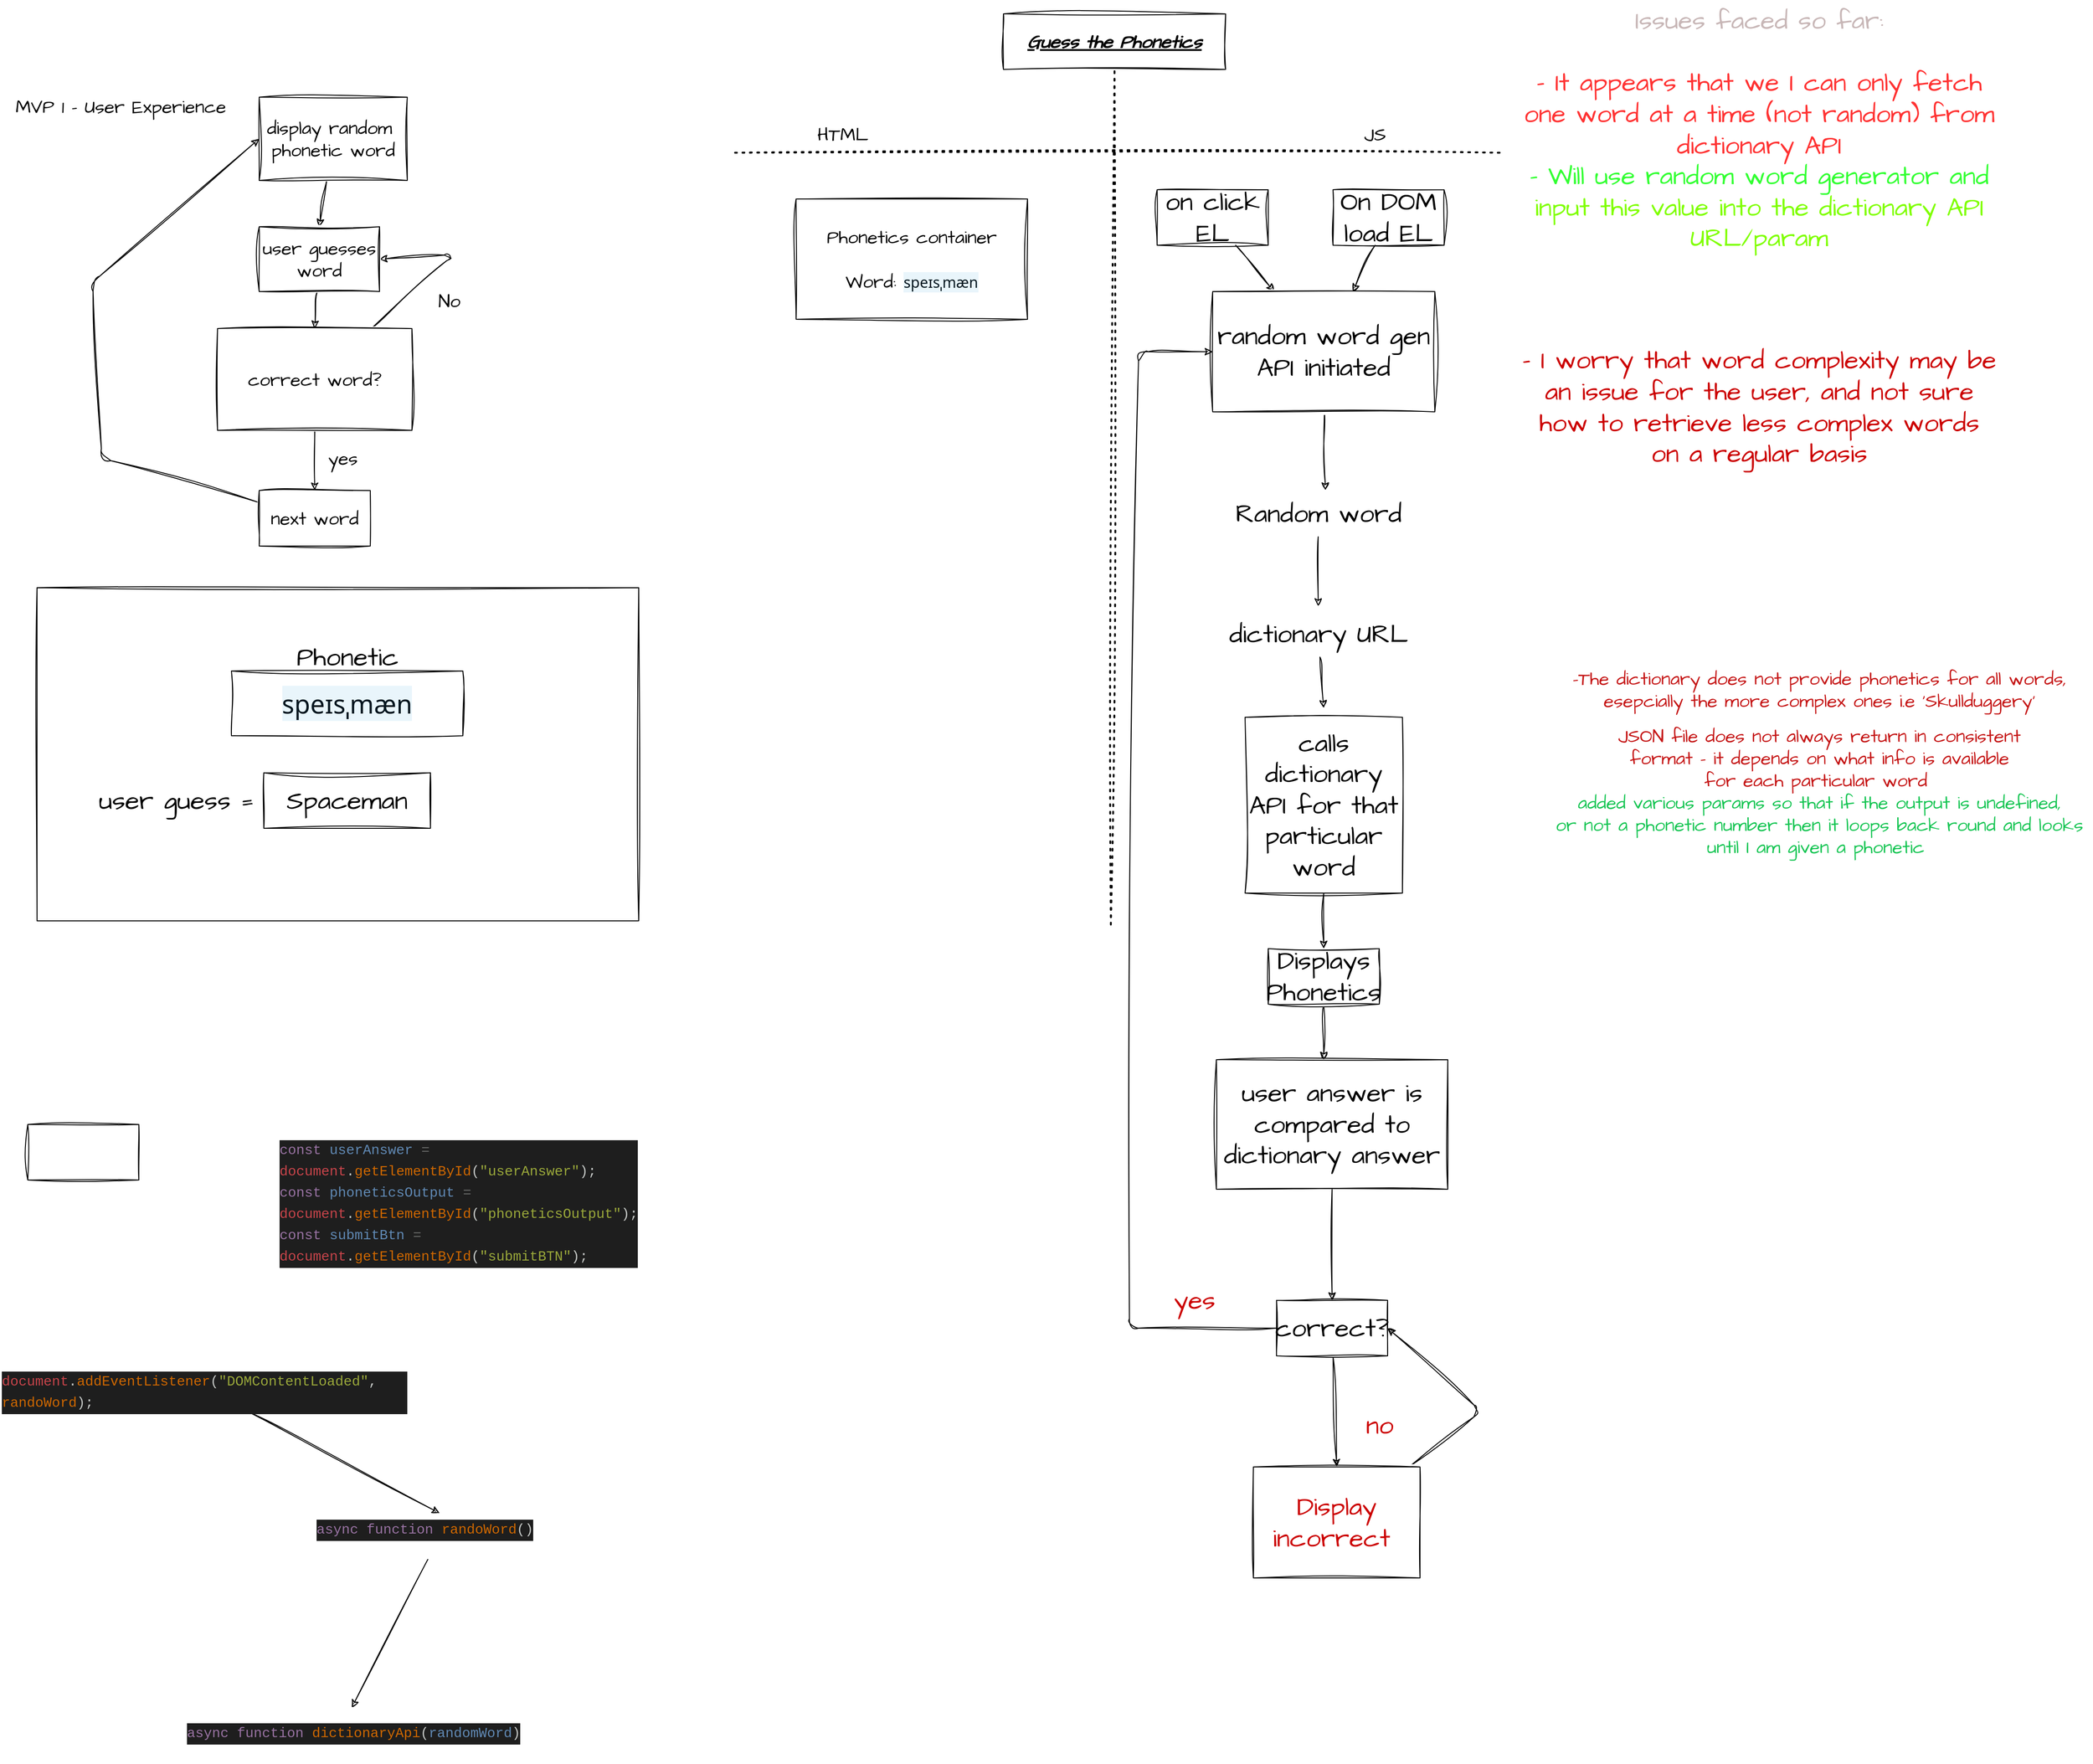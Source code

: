 <mxfile>
    <diagram id="frc9HJcpXRsw3Fn3oxXC" name="Page-1">
        <mxGraphModel dx="1957" dy="2213" grid="1" gridSize="10" guides="1" tooltips="1" connect="1" arrows="1" fold="1" page="1" pageScale="1" pageWidth="827" pageHeight="1169" math="0" shadow="0">
            <root>
                <mxCell id="0"/>
                <mxCell id="1" parent="0"/>
                <mxCell id="2" value="&lt;b&gt;&lt;i&gt;&lt;u&gt;Guess the Phonetics&lt;/u&gt;&lt;/i&gt;&lt;/b&gt;" style="whiteSpace=wrap;html=1;sketch=1;hachureGap=4;jiggle=2;curveFitting=1;fontFamily=Architects Daughter;fontSource=https%3A%2F%2Ffonts.googleapis.com%2Fcss%3Ffamily%3DArchitects%2BDaughter;fontSize=20;" parent="1" vertex="1">
                    <mxGeometry x="294" y="10" width="240" height="60" as="geometry"/>
                </mxCell>
                <mxCell id="5" value="" style="endArrow=none;dashed=1;html=1;dashPattern=1 3;strokeWidth=2;sketch=1;hachureGap=4;jiggle=2;curveFitting=1;fontFamily=Architects Daughter;fontSource=https%3A%2F%2Ffonts.googleapis.com%2Fcss%3Ffamily%3DArchitects%2BDaughter;fontSize=16;entryX=0.5;entryY=1;entryDx=0;entryDy=0;" parent="1" target="2" edge="1">
                    <mxGeometry width="50" height="50" relative="1" as="geometry">
                        <mxPoint x="410" y="994" as="sourcePoint"/>
                        <mxPoint x="380" y="340" as="targetPoint"/>
                    </mxGeometry>
                </mxCell>
                <mxCell id="6" value="HTML" style="text;html=1;align=center;verticalAlign=middle;resizable=0;points=[];autosize=1;strokeColor=none;fillColor=none;fontSize=20;fontFamily=Architects Daughter;sketch=1;hachureGap=4;jiggle=2;curveFitting=1;fontSource=https%3A%2F%2Ffonts.googleapis.com%2Fcss%3Ffamily%3DArchitects%2BDaughter;" parent="1" vertex="1">
                    <mxGeometry x="80" y="120" width="80" height="40" as="geometry"/>
                </mxCell>
                <mxCell id="7" value="JS" style="text;html=1;align=center;verticalAlign=middle;resizable=0;points=[];autosize=1;strokeColor=none;fillColor=none;fontSize=20;fontFamily=Architects Daughter;sketch=1;hachureGap=4;jiggle=2;curveFitting=1;fontSource=https%3A%2F%2Ffonts.googleapis.com%2Fcss%3Ffamily%3DArchitects%2BDaughter;" parent="1" vertex="1">
                    <mxGeometry x="670" y="120" width="50" height="40" as="geometry"/>
                </mxCell>
                <mxCell id="8" value="" style="endArrow=none;dashed=1;html=1;dashPattern=1 3;strokeWidth=2;sketch=1;hachureGap=4;jiggle=2;curveFitting=1;fontFamily=Architects Daughter;fontSource=https%3A%2F%2Ffonts.googleapis.com%2Fcss%3Ffamily%3DArchitects%2BDaughter;fontSize=16;" parent="1" edge="1">
                    <mxGeometry width="50" height="50" relative="1" as="geometry">
                        <mxPoint x="830" y="160" as="sourcePoint"/>
                        <mxPoint y="160" as="targetPoint"/>
                    </mxGeometry>
                </mxCell>
                <mxCell id="11" value="&lt;span style=&quot;&quot;&gt;Phonetics container&lt;br&gt;&lt;br&gt;Word:&amp;nbsp;&lt;/span&gt;&lt;span style=&quot;color: rgb(5, 22, 31); font-family: __Inter_8f9154, __Inter_Fallback_8f9154, ui-sans-serif, system-ui, -apple-system, &amp;quot;system-ui&amp;quot;, &amp;quot;Segoe UI&amp;quot;, Roboto, &amp;quot;Helvetica Neue&amp;quot;, Arial, &amp;quot;Noto Sans&amp;quot;, sans-serif, &amp;quot;Apple Color Emoji&amp;quot;, &amp;quot;Segoe UI Emoji&amp;quot;, &amp;quot;Segoe UI Symbol&amp;quot;, &amp;quot;Noto Color Emoji&amp;quot;; font-size: 16px; text-align: left; background-color: rgb(233, 245, 251);&quot;&gt;speɪsˌmæn&lt;/span&gt;&lt;span style=&quot;&quot;&gt;&lt;br&gt;&lt;/span&gt;" style="rounded=0;whiteSpace=wrap;html=1;sketch=1;hachureGap=4;jiggle=2;curveFitting=1;fontFamily=Architects Daughter;fontSource=https%3A%2F%2Ffonts.googleapis.com%2Fcss%3Ffamily%3DArchitects%2BDaughter;fontSize=20;" parent="1" vertex="1">
                    <mxGeometry x="70" y="210" width="250" height="130" as="geometry"/>
                </mxCell>
                <mxCell id="25" style="edgeStyle=none;sketch=1;hachureGap=4;jiggle=2;curveFitting=1;html=1;entryX=0.5;entryY=0;entryDx=0;entryDy=0;fontFamily=Architects Daughter;fontSource=https%3A%2F%2Ffonts.googleapis.com%2Fcss%3Ffamily%3DArchitects%2BDaughter;fontSize=16;" parent="1" source="13" target="24" edge="1">
                    <mxGeometry relative="1" as="geometry"/>
                </mxCell>
                <mxCell id="13" value="display random&amp;nbsp; phonetic word" style="whiteSpace=wrap;html=1;sketch=1;hachureGap=4;jiggle=2;curveFitting=1;fontFamily=Architects Daughter;fontSource=https%3A%2F%2Ffonts.googleapis.com%2Fcss%3Ffamily%3DArchitects%2BDaughter;fontSize=20;" parent="1" vertex="1">
                    <mxGeometry x="-510" y="100" width="160" height="90" as="geometry"/>
                </mxCell>
                <mxCell id="15" style="edgeStyle=none;sketch=1;hachureGap=4;jiggle=2;curveFitting=1;html=1;fontFamily=Architects Daughter;fontSource=https%3A%2F%2Ffonts.googleapis.com%2Fcss%3Ffamily%3DArchitects%2BDaughter;fontSize=16;entryX=1;entryY=0.5;entryDx=0;entryDy=0;" parent="1" source="14" target="24" edge="1">
                    <mxGeometry relative="1" as="geometry">
                        <Array as="points">
                            <mxPoint x="-300" y="270"/>
                        </Array>
                        <mxPoint x="-310" y="150" as="targetPoint"/>
                    </mxGeometry>
                </mxCell>
                <mxCell id="18" style="edgeStyle=none;sketch=1;hachureGap=4;jiggle=2;curveFitting=1;html=1;fontFamily=Architects Daughter;fontSource=https%3A%2F%2Ffonts.googleapis.com%2Fcss%3Ffamily%3DArchitects%2BDaughter;fontSize=16;entryX=0.5;entryY=0;entryDx=0;entryDy=0;" parent="1" source="14" target="20" edge="1">
                    <mxGeometry relative="1" as="geometry">
                        <mxPoint x="-450" y="490" as="targetPoint"/>
                    </mxGeometry>
                </mxCell>
                <mxCell id="14" value="correct word?" style="whiteSpace=wrap;html=1;sketch=1;hachureGap=4;jiggle=2;curveFitting=1;fontFamily=Architects Daughter;fontSource=https%3A%2F%2Ffonts.googleapis.com%2Fcss%3Ffamily%3DArchitects%2BDaughter;fontSize=20;" parent="1" vertex="1">
                    <mxGeometry x="-555" y="350" width="210" height="110" as="geometry"/>
                </mxCell>
                <mxCell id="16" value="No" style="text;html=1;align=center;verticalAlign=middle;resizable=0;points=[];autosize=1;strokeColor=none;fillColor=none;fontSize=20;fontFamily=Architects Daughter;sketch=1;hachureGap=4;jiggle=2;curveFitting=1;fontSource=https%3A%2F%2Ffonts.googleapis.com%2Fcss%3Ffamily%3DArchitects%2BDaughter;" parent="1" vertex="1">
                    <mxGeometry x="-330" y="300" width="50" height="40" as="geometry"/>
                </mxCell>
                <mxCell id="22" style="edgeStyle=none;sketch=1;hachureGap=4;jiggle=2;curveFitting=1;html=1;entryX=0;entryY=0.5;entryDx=0;entryDy=0;fontFamily=Architects Daughter;fontSource=https%3A%2F%2Ffonts.googleapis.com%2Fcss%3Ffamily%3DArchitects%2BDaughter;fontSize=16;" parent="1" source="20" target="13" edge="1">
                    <mxGeometry relative="1" as="geometry">
                        <Array as="points">
                            <mxPoint x="-680" y="490"/>
                            <mxPoint x="-690" y="300"/>
                        </Array>
                    </mxGeometry>
                </mxCell>
                <mxCell id="20" value="next word" style="rounded=0;whiteSpace=wrap;html=1;sketch=1;hachureGap=4;jiggle=2;curveFitting=1;fontFamily=Architects Daughter;fontSource=https%3A%2F%2Ffonts.googleapis.com%2Fcss%3Ffamily%3DArchitects%2BDaughter;fontSize=20;" parent="1" vertex="1">
                    <mxGeometry x="-510" y="525" width="120" height="60" as="geometry"/>
                </mxCell>
                <mxCell id="23" value="MVP 1 - User Experience" style="text;html=1;align=center;verticalAlign=middle;resizable=0;points=[];autosize=1;strokeColor=none;fillColor=none;fontSize=20;fontFamily=Architects Daughter;sketch=1;hachureGap=4;jiggle=2;curveFitting=1;fontSource=https%3A%2F%2Ffonts.googleapis.com%2Fcss%3Ffamily%3DArchitects%2BDaughter;" parent="1" vertex="1">
                    <mxGeometry x="-785" y="90" width="250" height="40" as="geometry"/>
                </mxCell>
                <mxCell id="26" style="edgeStyle=none;sketch=1;hachureGap=4;jiggle=2;curveFitting=1;html=1;entryX=0.5;entryY=0;entryDx=0;entryDy=0;fontFamily=Architects Daughter;fontSource=https%3A%2F%2Ffonts.googleapis.com%2Fcss%3Ffamily%3DArchitects%2BDaughter;fontSize=16;" parent="1" source="24" target="14" edge="1">
                    <mxGeometry relative="1" as="geometry"/>
                </mxCell>
                <mxCell id="24" value="user guesses word" style="whiteSpace=wrap;html=1;sketch=1;hachureGap=4;jiggle=2;curveFitting=1;fontFamily=Architects Daughter;fontSource=https%3A%2F%2Ffonts.googleapis.com%2Fcss%3Ffamily%3DArchitects%2BDaughter;fontSize=20;" parent="1" vertex="1">
                    <mxGeometry x="-510" y="240" width="130" height="70" as="geometry"/>
                </mxCell>
                <mxCell id="27" value="yes" style="text;html=1;align=center;verticalAlign=middle;resizable=0;points=[];autosize=1;strokeColor=none;fillColor=none;fontSize=20;fontFamily=Architects Daughter;sketch=1;hachureGap=4;jiggle=2;curveFitting=1;fontSource=https%3A%2F%2Ffonts.googleapis.com%2Fcss%3Ffamily%3DArchitects%2BDaughter;" parent="1" vertex="1">
                    <mxGeometry x="-450" y="470" width="60" height="40" as="geometry"/>
                </mxCell>
                <mxCell id="28" value="" style="whiteSpace=wrap;html=1;sketch=1;hachureGap=4;jiggle=2;curveFitting=1;fontFamily=Architects Daughter;fontSource=https%3A%2F%2Ffonts.googleapis.com%2Fcss%3Ffamily%3DArchitects%2BDaughter;fontSize=20;" parent="1" vertex="1">
                    <mxGeometry x="-750" y="630" width="650" height="360" as="geometry"/>
                </mxCell>
                <mxCell id="29" value="&lt;div style=&quot;text-align: left;&quot;&gt;&lt;font size=&quot;1&quot; face=&quot;__Inter_8f9154, __Inter_Fallback_8f9154, ui-sans-serif, system-ui, -apple-system, system-ui, Segoe UI, Roboto, Helvetica Neue, Arial, Noto Sans, sans-serif, Apple Color Emoji, Segoe UI Emoji, Segoe UI Symbol, Noto Color Emoji&quot; color=&quot;#05161f&quot;&gt;&lt;span style=&quot;background-color: rgb(233, 245, 251); font-size: 28px;&quot;&gt;speɪsˌmæn&lt;/span&gt;&lt;/font&gt;&lt;/div&gt;" style="whiteSpace=wrap;html=1;sketch=1;hachureGap=4;jiggle=2;curveFitting=1;fontFamily=Architects Daughter;fontSource=https%3A%2F%2Ffonts.googleapis.com%2Fcss%3Ffamily%3DArchitects%2BDaughter;fontSize=20;" parent="1" vertex="1">
                    <mxGeometry x="-540" y="720" width="250" height="70" as="geometry"/>
                </mxCell>
                <mxCell id="30" value="Phonetic" style="text;html=1;align=center;verticalAlign=middle;resizable=0;points=[];autosize=1;strokeColor=none;fillColor=none;fontSize=28;fontFamily=Architects Daughter;sketch=1;hachureGap=4;jiggle=2;curveFitting=1;fontSource=https%3A%2F%2Ffonts.googleapis.com%2Fcss%3Ffamily%3DArchitects%2BDaughter;" parent="1" vertex="1">
                    <mxGeometry x="-480" y="680" width="130" height="50" as="geometry"/>
                </mxCell>
                <mxCell id="31" value="Spaceman" style="whiteSpace=wrap;html=1;sketch=1;hachureGap=4;jiggle=2;curveFitting=1;fontFamily=Architects Daughter;fontSource=https%3A%2F%2Ffonts.googleapis.com%2Fcss%3Ffamily%3DArchitects%2BDaughter;fontSize=28;" parent="1" vertex="1">
                    <mxGeometry x="-505" y="830" width="180" height="60" as="geometry"/>
                </mxCell>
                <mxCell id="32" value="user guess =" style="text;html=1;align=center;verticalAlign=middle;resizable=0;points=[];autosize=1;strokeColor=none;fillColor=none;fontSize=28;fontFamily=Architects Daughter;sketch=1;hachureGap=4;jiggle=2;curveFitting=1;fontSource=https%3A%2F%2Ffonts.googleapis.com%2Fcss%3Ffamily%3DArchitects%2BDaughter;" parent="1" vertex="1">
                    <mxGeometry x="-695" y="835" width="190" height="50" as="geometry"/>
                </mxCell>
                <mxCell id="42" style="edgeStyle=none;sketch=1;hachureGap=4;jiggle=2;curveFitting=1;html=1;fontFamily=Architects Daughter;fontSource=https%3A%2F%2Ffonts.googleapis.com%2Fcss%3Ffamily%3DArchitects%2BDaughter;fontSize=28;" parent="1" source="37" target="41" edge="1">
                    <mxGeometry relative="1" as="geometry"/>
                </mxCell>
                <mxCell id="37" value="&lt;span style=&quot;&quot;&gt;on click EL&lt;/span&gt;" style="whiteSpace=wrap;html=1;sketch=1;hachureGap=4;jiggle=2;curveFitting=1;fontFamily=Architects Daughter;fontSource=https%3A%2F%2Ffonts.googleapis.com%2Fcss%3Ffamily%3DArchitects%2BDaughter;fontSize=28;" parent="1" vertex="1">
                    <mxGeometry x="460" y="200" width="120" height="60" as="geometry"/>
                </mxCell>
                <mxCell id="43" style="edgeStyle=none;sketch=1;hachureGap=4;jiggle=2;curveFitting=1;html=1;fontFamily=Architects Daughter;fontSource=https%3A%2F%2Ffonts.googleapis.com%2Fcss%3Ffamily%3DArchitects%2BDaughter;fontSize=28;" parent="1" source="38" target="41" edge="1">
                    <mxGeometry relative="1" as="geometry"/>
                </mxCell>
                <mxCell id="38" value="&lt;span style=&quot;&quot;&gt;On DOM load EL&lt;/span&gt;" style="whiteSpace=wrap;html=1;sketch=1;hachureGap=4;jiggle=2;curveFitting=1;fontFamily=Architects Daughter;fontSource=https%3A%2F%2Ffonts.googleapis.com%2Fcss%3Ffamily%3DArchitects%2BDaughter;fontSize=28;" parent="1" vertex="1">
                    <mxGeometry x="650" y="200" width="120" height="60" as="geometry"/>
                </mxCell>
                <mxCell id="50" style="edgeStyle=none;sketch=1;hachureGap=4;jiggle=2;curveFitting=1;html=1;entryX=0.5;entryY=0;entryDx=0;entryDy=0;fontFamily=Architects Daughter;fontSource=https%3A%2F%2Ffonts.googleapis.com%2Fcss%3Ffamily%3DArchitects%2BDaughter;fontSize=28;" parent="1" source="39" target="49" edge="1">
                    <mxGeometry relative="1" as="geometry"/>
                </mxCell>
                <mxCell id="39" value="calls dictionary API for that particular word" style="whiteSpace=wrap;html=1;sketch=1;hachureGap=4;jiggle=2;curveFitting=1;fontFamily=Architects Daughter;fontSource=https%3A%2F%2Ffonts.googleapis.com%2Fcss%3Ffamily%3DArchitects%2BDaughter;fontSize=28;" parent="1" vertex="1">
                    <mxGeometry x="555" y="770" width="170" height="190" as="geometry"/>
                </mxCell>
                <mxCell id="45" style="edgeStyle=none;sketch=1;hachureGap=4;jiggle=2;curveFitting=1;html=1;entryX=0.539;entryY=-0.005;entryDx=0;entryDy=0;entryPerimeter=0;fontFamily=Architects Daughter;fontSource=https%3A%2F%2Ffonts.googleapis.com%2Fcss%3Ffamily%3DArchitects%2BDaughter;fontSize=28;" parent="1" source="41" target="44" edge="1">
                    <mxGeometry relative="1" as="geometry"/>
                </mxCell>
                <mxCell id="41" value="random word gen API initiated" style="whiteSpace=wrap;html=1;sketch=1;hachureGap=4;jiggle=2;curveFitting=1;fontFamily=Architects Daughter;fontSource=https%3A%2F%2Ffonts.googleapis.com%2Fcss%3Ffamily%3DArchitects%2BDaughter;fontSize=28;" parent="1" vertex="1">
                    <mxGeometry x="520" y="310" width="240" height="130" as="geometry"/>
                </mxCell>
                <mxCell id="46" style="edgeStyle=none;sketch=1;hachureGap=4;jiggle=2;curveFitting=1;html=1;fontFamily=Architects Daughter;fontSource=https%3A%2F%2Ffonts.googleapis.com%2Fcss%3Ffamily%3DArchitects%2BDaughter;fontSize=28;" parent="1" source="44" edge="1">
                    <mxGeometry relative="1" as="geometry">
                        <mxPoint x="634" y="650" as="targetPoint"/>
                    </mxGeometry>
                </mxCell>
                <mxCell id="44" value="Random word" style="text;html=1;align=center;verticalAlign=middle;resizable=0;points=[];autosize=1;strokeColor=none;fillColor=none;fontSize=28;fontFamily=Architects Daughter;sketch=1;hachureGap=4;jiggle=2;curveFitting=1;fontSource=https%3A%2F%2Ffonts.googleapis.com%2Fcss%3Ffamily%3DArchitects%2BDaughter;" parent="1" vertex="1">
                    <mxGeometry x="534" y="525" width="200" height="50" as="geometry"/>
                </mxCell>
                <mxCell id="48" style="edgeStyle=none;sketch=1;hachureGap=4;jiggle=2;curveFitting=1;html=1;fontFamily=Architects Daughter;fontSource=https%3A%2F%2Ffonts.googleapis.com%2Fcss%3Ffamily%3DArchitects%2BDaughter;fontSize=28;" parent="1" source="47" edge="1">
                    <mxGeometry relative="1" as="geometry">
                        <mxPoint x="640" y="760" as="targetPoint"/>
                    </mxGeometry>
                </mxCell>
                <mxCell id="47" value="dictionary URL" style="text;html=1;align=center;verticalAlign=middle;resizable=0;points=[];autosize=1;strokeColor=none;fillColor=none;fontSize=28;fontFamily=Architects Daughter;sketch=1;hachureGap=4;jiggle=2;curveFitting=1;fontSource=https%3A%2F%2Ffonts.googleapis.com%2Fcss%3Ffamily%3DArchitects%2BDaughter;" parent="1" vertex="1">
                    <mxGeometry x="524" y="655" width="220" height="50" as="geometry"/>
                </mxCell>
                <mxCell id="51" style="edgeStyle=none;sketch=1;hachureGap=4;jiggle=2;curveFitting=1;html=1;fontFamily=Architects Daughter;fontSource=https%3A%2F%2Ffonts.googleapis.com%2Fcss%3Ffamily%3DArchitects%2BDaughter;fontSize=28;" parent="1" source="49" edge="1">
                    <mxGeometry relative="1" as="geometry">
                        <mxPoint x="640" y="1140" as="targetPoint"/>
                    </mxGeometry>
                </mxCell>
                <mxCell id="49" value="Displays Phonetics" style="whiteSpace=wrap;html=1;sketch=1;hachureGap=4;jiggle=2;curveFitting=1;fontFamily=Architects Daughter;fontSource=https%3A%2F%2Ffonts.googleapis.com%2Fcss%3Ffamily%3DArchitects%2BDaughter;fontSize=28;" parent="1" vertex="1">
                    <mxGeometry x="580" y="1020" width="120" height="60" as="geometry"/>
                </mxCell>
                <mxCell id="56" value="" style="edgeStyle=none;sketch=1;hachureGap=4;jiggle=2;curveFitting=1;html=1;fontFamily=Architects Daughter;fontSource=https%3A%2F%2Ffonts.googleapis.com%2Fcss%3Ffamily%3DArchitects%2BDaughter;fontSize=28;fontColor=#CC0000;" parent="1" source="52" target="55" edge="1">
                    <mxGeometry relative="1" as="geometry"/>
                </mxCell>
                <mxCell id="52" value="user answer is compared to dictionary answer" style="whiteSpace=wrap;html=1;sketch=1;hachureGap=4;jiggle=2;curveFitting=1;fontFamily=Architects Daughter;fontSource=https%3A%2F%2Ffonts.googleapis.com%2Fcss%3Ffamily%3DArchitects%2BDaughter;fontSize=28;" parent="1" vertex="1">
                    <mxGeometry x="524" y="1140" width="250" height="140" as="geometry"/>
                </mxCell>
                <mxCell id="53" value="&lt;font color=&quot;#c8b7b7&quot;&gt;Issues faced so far:&lt;/font&gt;&lt;br&gt;&lt;br&gt;&lt;font color=&quot;#ff3333&quot;&gt;- It appears that we I can only fetch&lt;/font&gt;&lt;br&gt;&lt;font color=&quot;#ff3333&quot;&gt;one word at a time (not random) from &lt;br&gt;dictionary API&lt;/font&gt;&lt;br&gt;&lt;font color=&quot;#33ff33&quot;&gt;- Will use random word generator and&lt;br&gt;&lt;/font&gt;&lt;font color=&quot;#80ff00&quot;&gt;input this value into the dictionary API&lt;br&gt;URL/param&lt;/font&gt;" style="text;html=1;align=center;verticalAlign=middle;resizable=0;points=[];autosize=1;strokeColor=none;fillColor=none;fontSize=28;fontFamily=Architects Daughter;sketch=1;hachureGap=4;jiggle=2;curveFitting=1;fontSource=https%3A%2F%2Ffonts.googleapis.com%2Fcss%3Ffamily%3DArchitects%2BDaughter;" parent="1" vertex="1">
                    <mxGeometry x="845" y="-5" width="530" height="280" as="geometry"/>
                </mxCell>
                <mxCell id="54" value="&lt;font color=&quot;#cc0000&quot;&gt;- I worry that word complexity may be &lt;br&gt;an issue for the user, and not sure &lt;br&gt;how to retrieve less complex words &lt;br&gt;on a regular basis&lt;/font&gt;" style="text;html=1;align=center;verticalAlign=middle;resizable=0;points=[];autosize=1;strokeColor=none;fillColor=none;fontSize=28;fontFamily=Architects Daughter;fontColor=#80FF00;sketch=1;hachureGap=4;jiggle=2;curveFitting=1;fontSource=https%3A%2F%2Ffonts.googleapis.com%2Fcss%3Ffamily%3DArchitects%2BDaughter;" parent="1" vertex="1">
                    <mxGeometry x="840" y="360" width="540" height="150" as="geometry"/>
                </mxCell>
                <mxCell id="58" style="edgeStyle=none;sketch=1;hachureGap=4;jiggle=2;curveFitting=1;html=1;entryX=0;entryY=0.5;entryDx=0;entryDy=0;fontFamily=Architects Daughter;fontSource=https%3A%2F%2Ffonts.googleapis.com%2Fcss%3Ffamily%3DArchitects%2BDaughter;fontSize=28;fontColor=#CC0000;" parent="1" source="55" target="41" edge="1">
                    <mxGeometry relative="1" as="geometry">
                        <Array as="points">
                            <mxPoint x="430" y="1430"/>
                            <mxPoint x="440" y="375"/>
                        </Array>
                    </mxGeometry>
                </mxCell>
                <mxCell id="62" style="edgeStyle=none;sketch=1;hachureGap=4;jiggle=2;curveFitting=1;html=1;entryX=0.5;entryY=0;entryDx=0;entryDy=0;fontFamily=Architects Daughter;fontSource=https%3A%2F%2Ffonts.googleapis.com%2Fcss%3Ffamily%3DArchitects%2BDaughter;fontSize=28;fontColor=#CC0000;" parent="1" source="55" target="61" edge="1">
                    <mxGeometry relative="1" as="geometry"/>
                </mxCell>
                <mxCell id="55" value="correct?" style="whiteSpace=wrap;html=1;fontSize=28;fontFamily=Architects Daughter;sketch=1;hachureGap=4;jiggle=2;curveFitting=1;fontSource=https%3A%2F%2Ffonts.googleapis.com%2Fcss%3Ffamily%3DArchitects%2BDaughter;" parent="1" vertex="1">
                    <mxGeometry x="589" y="1400" width="120" height="60" as="geometry"/>
                </mxCell>
                <mxCell id="59" value="yes" style="text;html=1;align=center;verticalAlign=middle;resizable=0;points=[];autosize=1;strokeColor=none;fillColor=none;fontSize=28;fontFamily=Architects Daughter;fontColor=#CC0000;sketch=1;hachureGap=4;jiggle=2;curveFitting=1;fontSource=https%3A%2F%2Ffonts.googleapis.com%2Fcss%3Ffamily%3DArchitects%2BDaughter;" parent="1" vertex="1">
                    <mxGeometry x="465" y="1375" width="70" height="50" as="geometry"/>
                </mxCell>
                <mxCell id="60" value="no" style="text;html=1;align=center;verticalAlign=middle;resizable=0;points=[];autosize=1;strokeColor=none;fillColor=none;fontSize=28;fontFamily=Architects Daughter;fontColor=#CC0000;sketch=1;hachureGap=4;jiggle=2;curveFitting=1;fontSource=https%3A%2F%2Ffonts.googleapis.com%2Fcss%3Ffamily%3DArchitects%2BDaughter;" parent="1" vertex="1">
                    <mxGeometry x="675" y="1510" width="50" height="50" as="geometry"/>
                </mxCell>
                <mxCell id="63" style="edgeStyle=none;sketch=1;hachureGap=4;jiggle=2;curveFitting=1;html=1;entryX=1;entryY=0.5;entryDx=0;entryDy=0;fontFamily=Architects Daughter;fontSource=https%3A%2F%2Ffonts.googleapis.com%2Fcss%3Ffamily%3DArchitects%2BDaughter;fontSize=28;fontColor=#CC0000;" parent="1" source="61" target="55" edge="1">
                    <mxGeometry relative="1" as="geometry">
                        <Array as="points">
                            <mxPoint x="810" y="1520"/>
                        </Array>
                    </mxGeometry>
                </mxCell>
                <mxCell id="61" value="Display incorrect&amp;nbsp;" style="whiteSpace=wrap;html=1;sketch=1;hachureGap=4;jiggle=2;curveFitting=1;fontFamily=Architects Daughter;fontSource=https%3A%2F%2Ffonts.googleapis.com%2Fcss%3Ffamily%3DArchitects%2BDaughter;fontSize=28;fontColor=#CC0000;" parent="1" vertex="1">
                    <mxGeometry x="564" y="1580" width="180" height="120" as="geometry"/>
                </mxCell>
                <mxCell id="64" value="&lt;font color=&quot;#c51616&quot;&gt;-The dictionary does not provide phonetics for all words,&lt;br&gt;esepcially the more complex ones i.e 'Skullduggery'&lt;/font&gt;" style="text;html=1;align=center;verticalAlign=middle;resizable=0;points=[];autosize=1;strokeColor=none;fillColor=none;fontSize=20;fontFamily=Architects Daughter;sketch=1;hachureGap=4;jiggle=2;curveFitting=1;fontSource=https%3A%2F%2Ffonts.googleapis.com%2Fcss%3Ffamily%3DArchitects%2BDaughter;" vertex="1" parent="1">
                    <mxGeometry x="895" y="710" width="560" height="60" as="geometry"/>
                </mxCell>
                <mxCell id="65" value="JSON file does not always return in consistent&lt;br&gt;format - it depends on what info is available&lt;br&gt;for each particular word&amp;nbsp;&lt;br&gt;&lt;span style=&quot;color: rgb(22, 197, 83);&quot;&gt;added various params so that if the output is undefined,&lt;/span&gt;&lt;br style=&quot;color: rgb(22, 197, 83);&quot;&gt;&lt;span style=&quot;color: rgb(22, 197, 83);&quot;&gt;or not a phonetic number then it loops back round and looks&lt;/span&gt;&lt;br style=&quot;color: rgb(22, 197, 83);&quot;&gt;&lt;span style=&quot;color: rgb(22, 197, 83);&quot;&gt;until I am given a phonetic&amp;nbsp;&lt;/span&gt;" style="text;html=1;align=center;verticalAlign=middle;resizable=0;points=[];autosize=1;strokeColor=none;fillColor=none;fontSize=20;fontFamily=Architects Daughter;fontColor=#c51616;sketch=1;hachureGap=4;jiggle=2;curveFitting=1;fontSource=https%3A%2F%2Ffonts.googleapis.com%2Fcss%3Ffamily%3DArchitects%2BDaughter;" vertex="1" parent="1">
                    <mxGeometry x="880" y="770" width="590" height="160" as="geometry"/>
                </mxCell>
                <mxCell id="67" value="&lt;font color=&quot;#ffffff&quot;&gt;Code overview&lt;/font&gt;" style="whiteSpace=wrap;html=1;sketch=1;hachureGap=4;jiggle=2;curveFitting=1;fontFamily=Architects Daughter;fontSource=https%3A%2F%2Ffonts.googleapis.com%2Fcss%3Ffamily%3DArchitects%2BDaughter;fontSize=20;fontColor=#16c553;" vertex="1" parent="1">
                    <mxGeometry x="-760" y="1210" width="120" height="60" as="geometry"/>
                </mxCell>
                <mxCell id="69" value="&lt;meta charset=&quot;utf-8&quot;&gt;&lt;div style=&quot;color: rgb(197, 200, 198); background-color: rgb(30, 30, 30); font-family: Menlo, Monaco, &amp;quot;Courier New&amp;quot;, monospace; font-weight: normal; font-size: 15px; line-height: 23px;&quot;&gt;&lt;div&gt;&lt;span style=&quot;color: #9872a2;&quot;&gt;const&lt;/span&gt;&lt;span style=&quot;color: #c5c8c6;&quot;&gt; &lt;/span&gt;&lt;span style=&quot;color: #6089b4;&quot;&gt;userAnswer&lt;/span&gt;&lt;span style=&quot;color: #c5c8c6;&quot;&gt; &lt;/span&gt;&lt;span style=&quot;color: #676867;&quot;&gt;=&lt;/span&gt;&lt;span style=&quot;color: #c5c8c6;&quot;&gt; &lt;/span&gt;&lt;span style=&quot;color: #c7444a;&quot;&gt;document&lt;/span&gt;&lt;span style=&quot;color: #c5c8c6;&quot;&gt;.&lt;/span&gt;&lt;span style=&quot;color: #ce6700;&quot;&gt;getElementById&lt;/span&gt;&lt;span style=&quot;color: #c5c8c6;&quot;&gt;(&lt;/span&gt;&lt;span style=&quot;color: #9aa83a;&quot;&gt;&quot;userAnswer&quot;&lt;/span&gt;&lt;span style=&quot;color: #c5c8c6;&quot;&gt;);&lt;/span&gt;&lt;/div&gt;&lt;div&gt;&lt;span style=&quot;color: #9872a2;&quot;&gt;const&lt;/span&gt;&lt;span style=&quot;color: #c5c8c6;&quot;&gt; &lt;/span&gt;&lt;span style=&quot;color: #6089b4;&quot;&gt;phoneticsOutput&lt;/span&gt;&lt;span style=&quot;color: #c5c8c6;&quot;&gt; &lt;/span&gt;&lt;span style=&quot;color: #676867;&quot;&gt;=&lt;/span&gt;&lt;span style=&quot;color: #c5c8c6;&quot;&gt; &lt;/span&gt;&lt;span style=&quot;color: #c7444a;&quot;&gt;document&lt;/span&gt;&lt;span style=&quot;color: #c5c8c6;&quot;&gt;.&lt;/span&gt;&lt;span style=&quot;color: #ce6700;&quot;&gt;getElementById&lt;/span&gt;&lt;span style=&quot;color: #c5c8c6;&quot;&gt;(&lt;/span&gt;&lt;span style=&quot;color: #9aa83a;&quot;&gt;&quot;phoneticsOutput&quot;&lt;/span&gt;&lt;span style=&quot;color: #c5c8c6;&quot;&gt;);&lt;/span&gt;&lt;/div&gt;&lt;div&gt;&lt;span style=&quot;color: #9872a2;&quot;&gt;const&lt;/span&gt;&lt;span style=&quot;color: #c5c8c6;&quot;&gt; &lt;/span&gt;&lt;span style=&quot;color: #6089b4;&quot;&gt;submitBtn&lt;/span&gt;&lt;span style=&quot;color: #c5c8c6;&quot;&gt; &lt;/span&gt;&lt;span style=&quot;color: #676867;&quot;&gt;=&lt;/span&gt;&lt;span style=&quot;color: #c5c8c6;&quot;&gt; &lt;/span&gt;&lt;span style=&quot;color: #c7444a;&quot;&gt;document&lt;/span&gt;&lt;span style=&quot;color: #c5c8c6;&quot;&gt;.&lt;/span&gt;&lt;span style=&quot;color: #ce6700;&quot;&gt;getElementById&lt;/span&gt;&lt;span style=&quot;color: #c5c8c6;&quot;&gt;(&lt;/span&gt;&lt;span style=&quot;color: #9aa83a;&quot;&gt;&quot;submitBTN&quot;&lt;/span&gt;&lt;span style=&quot;color: #c5c8c6;&quot;&gt;);&lt;/span&gt;&lt;/div&gt;&lt;/div&gt;" style="text;whiteSpace=wrap;html=1;fontSize=20;fontFamily=Architects Daughter;fontColor=#FFFFFF;" vertex="1" parent="1">
                    <mxGeometry x="-490" y="1220" width="250" height="120" as="geometry"/>
                </mxCell>
                <mxCell id="73" style="edgeStyle=none;sketch=1;hachureGap=4;jiggle=2;curveFitting=1;html=1;entryX=0.5;entryY=0;entryDx=0;entryDy=0;fontFamily=Architects Daughter;fontSource=https%3A%2F%2Ffonts.googleapis.com%2Fcss%3Ffamily%3DArchitects%2BDaughter;fontSize=16;fontColor=#FFFFFF;" edge="1" parent="1" source="70" target="71">
                    <mxGeometry relative="1" as="geometry"/>
                </mxCell>
                <mxCell id="70" value="&lt;meta charset=&quot;utf-8&quot;&gt;&lt;div style=&quot;color: rgb(197, 200, 198); background-color: rgb(30, 30, 30); font-family: Menlo, Monaco, &amp;quot;Courier New&amp;quot;, monospace; font-weight: normal; font-size: 15px; line-height: 23px;&quot;&gt;&lt;div&gt;&lt;span style=&quot;color: #c7444a;&quot;&gt;document&lt;/span&gt;&lt;span style=&quot;color: #c5c8c6;&quot;&gt;.&lt;/span&gt;&lt;span style=&quot;color: #ce6700;&quot;&gt;addEventListener&lt;/span&gt;&lt;span style=&quot;color: #c5c8c6;&quot;&gt;(&lt;/span&gt;&lt;span style=&quot;color: #9aa83a;&quot;&gt;&quot;DOMContentLoaded&quot;&lt;/span&gt;&lt;span style=&quot;color: #c5c8c6;&quot;&gt;, &lt;/span&gt;&lt;span style=&quot;color: #ce6700;&quot;&gt;randoWord&lt;/span&gt;&lt;span style=&quot;color: #c5c8c6;&quot;&gt;);&lt;/span&gt;&lt;/div&gt;&lt;/div&gt;" style="text;whiteSpace=wrap;html=1;fontSize=20;fontFamily=Architects Daughter;fontColor=#FFFFFF;" vertex="1" parent="1">
                    <mxGeometry x="-790" y="1470" width="440" height="50" as="geometry"/>
                </mxCell>
                <mxCell id="74" style="edgeStyle=none;sketch=1;hachureGap=4;jiggle=2;curveFitting=1;html=1;fontFamily=Architects Daughter;fontSource=https%3A%2F%2Ffonts.googleapis.com%2Fcss%3Ffamily%3DArchitects%2BDaughter;fontSize=16;fontColor=#FFFFFF;" edge="1" parent="1" source="71">
                    <mxGeometry relative="1" as="geometry">
                        <mxPoint x="-410" y="1840" as="targetPoint"/>
                    </mxGeometry>
                </mxCell>
                <mxCell id="71" value="&lt;meta charset=&quot;utf-8&quot;&gt;&lt;div style=&quot;color: rgb(197, 200, 198); background-color: rgb(30, 30, 30); font-family: Menlo, Monaco, &amp;quot;Courier New&amp;quot;, monospace; font-weight: normal; font-size: 15px; line-height: 23px;&quot;&gt;&lt;div&gt;&lt;span style=&quot;color: #9872a2;&quot;&gt;async&lt;/span&gt;&lt;span style=&quot;color: #c5c8c6;&quot;&gt; &lt;/span&gt;&lt;span style=&quot;color: #9872a2;&quot;&gt;function&lt;/span&gt;&lt;span style=&quot;color: #c5c8c6;&quot;&gt; &lt;/span&gt;&lt;span style=&quot;color: #ce6700;&quot;&gt;randoWord&lt;/span&gt;&lt;span style=&quot;color: #c5c8c6;&quot;&gt;()&lt;/span&gt;&lt;/div&gt;&lt;/div&gt;" style="text;whiteSpace=wrap;html=1;fontSize=20;fontFamily=Architects Daughter;fontColor=#FFFFFF;" vertex="1" parent="1">
                    <mxGeometry x="-450" y="1630" width="270" height="50" as="geometry"/>
                </mxCell>
                <mxCell id="72" value="&lt;meta charset=&quot;utf-8&quot;&gt;&lt;div style=&quot;color: rgb(197, 200, 198); background-color: rgb(30, 30, 30); font-family: Menlo, Monaco, &amp;quot;Courier New&amp;quot;, monospace; font-weight: normal; font-size: 15px; line-height: 23px;&quot;&gt;&lt;div&gt;&lt;span style=&quot;color: #9872a2;&quot;&gt;async&lt;/span&gt;&lt;span style=&quot;color: #c5c8c6;&quot;&gt; &lt;/span&gt;&lt;span style=&quot;color: #9872a2;&quot;&gt;function&lt;/span&gt;&lt;span style=&quot;color: #c5c8c6;&quot;&gt; &lt;/span&gt;&lt;span style=&quot;color: #ce6700;&quot;&gt;dictionaryApi&lt;/span&gt;&lt;span style=&quot;color: #c5c8c6;&quot;&gt;(&lt;/span&gt;&lt;span style=&quot;color: #6089b4;&quot;&gt;randomWord&lt;/span&gt;&lt;span style=&quot;color: #c5c8c6;&quot;&gt;)&lt;/span&gt;&lt;/div&gt;&lt;/div&gt;" style="text;whiteSpace=wrap;html=1;fontSize=20;fontFamily=Architects Daughter;fontColor=#FFFFFF;" vertex="1" parent="1">
                    <mxGeometry x="-590" y="1850" width="390" height="50" as="geometry"/>
                </mxCell>
            </root>
        </mxGraphModel>
    </diagram>
</mxfile>